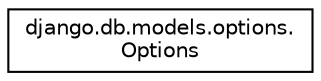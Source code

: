 digraph "Graphical Class Hierarchy"
{
 // LATEX_PDF_SIZE
  edge [fontname="Helvetica",fontsize="10",labelfontname="Helvetica",labelfontsize="10"];
  node [fontname="Helvetica",fontsize="10",shape=record];
  rankdir="LR";
  Node0 [label="django.db.models.options.\lOptions",height=0.2,width=0.4,color="black", fillcolor="white", style="filled",URL="$classdjango_1_1db_1_1models_1_1options_1_1_options.html",tooltip=" "];
}
